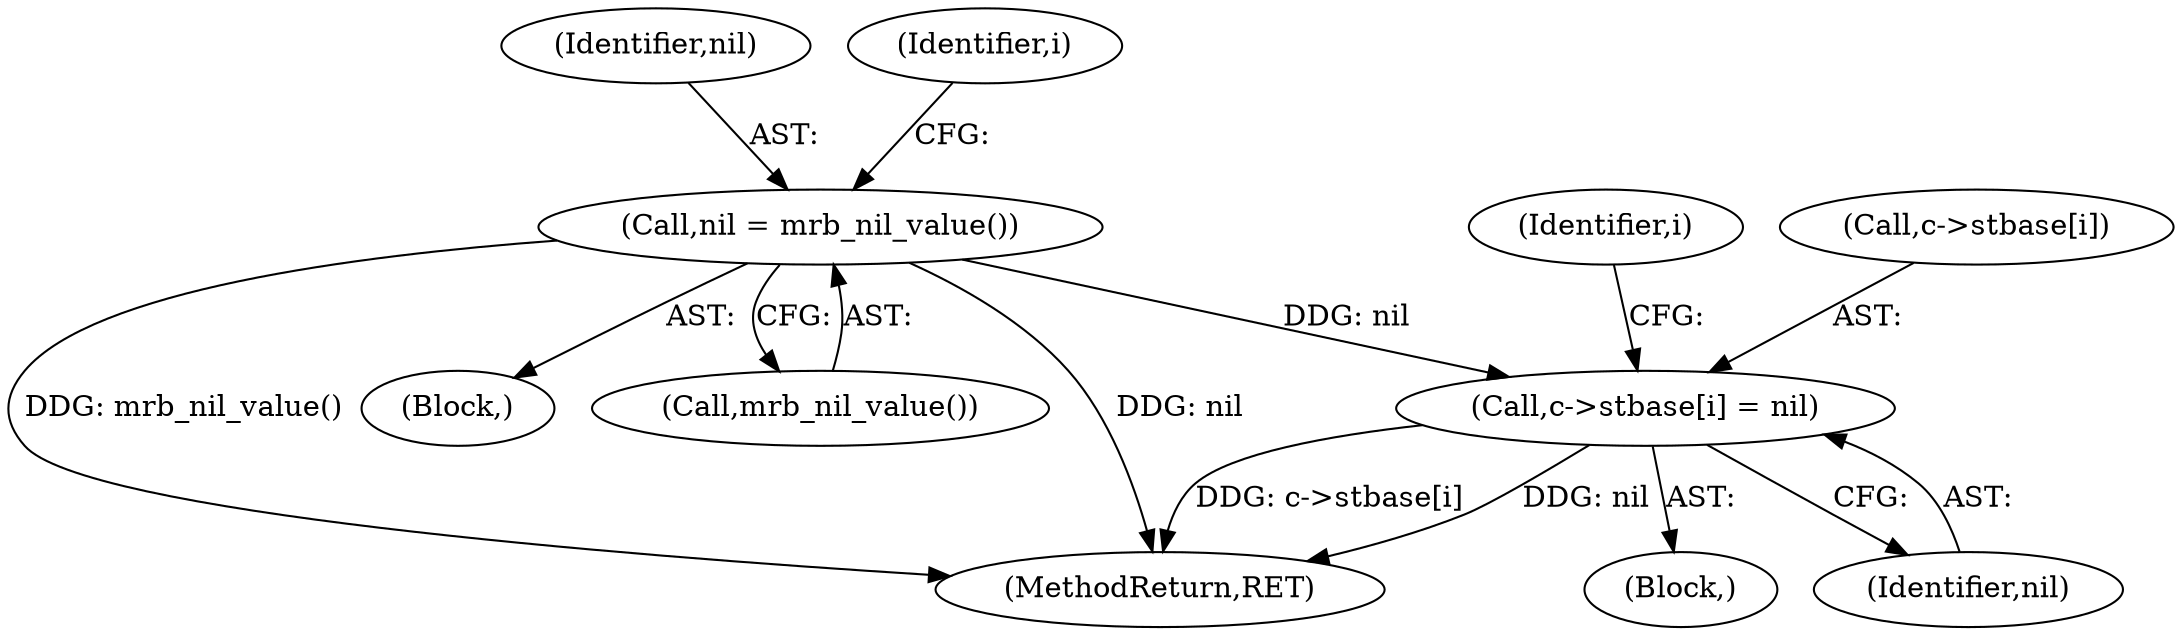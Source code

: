 digraph "0_mruby_5c114c91d4ff31859fcd84cf8bf349b737b90d99@array" {
"1000199" [label="(Call,c->stbase[i] = nil)"];
"1000189" [label="(Call,nil = mrb_nil_value())"];
"1000197" [label="(Identifier,i)"];
"1000205" [label="(Identifier,nil)"];
"1000206" [label="(MethodReturn,RET)"];
"1000198" [label="(Block,)"];
"1000189" [label="(Call,nil = mrb_nil_value())"];
"1000103" [label="(Block,)"];
"1000190" [label="(Identifier,nil)"];
"1000194" [label="(Identifier,i)"];
"1000199" [label="(Call,c->stbase[i] = nil)"];
"1000191" [label="(Call,mrb_nil_value())"];
"1000200" [label="(Call,c->stbase[i])"];
"1000199" -> "1000198"  [label="AST: "];
"1000199" -> "1000205"  [label="CFG: "];
"1000200" -> "1000199"  [label="AST: "];
"1000205" -> "1000199"  [label="AST: "];
"1000197" -> "1000199"  [label="CFG: "];
"1000199" -> "1000206"  [label="DDG: c->stbase[i]"];
"1000199" -> "1000206"  [label="DDG: nil"];
"1000189" -> "1000199"  [label="DDG: nil"];
"1000189" -> "1000103"  [label="AST: "];
"1000189" -> "1000191"  [label="CFG: "];
"1000190" -> "1000189"  [label="AST: "];
"1000191" -> "1000189"  [label="AST: "];
"1000194" -> "1000189"  [label="CFG: "];
"1000189" -> "1000206"  [label="DDG: nil"];
"1000189" -> "1000206"  [label="DDG: mrb_nil_value()"];
}
